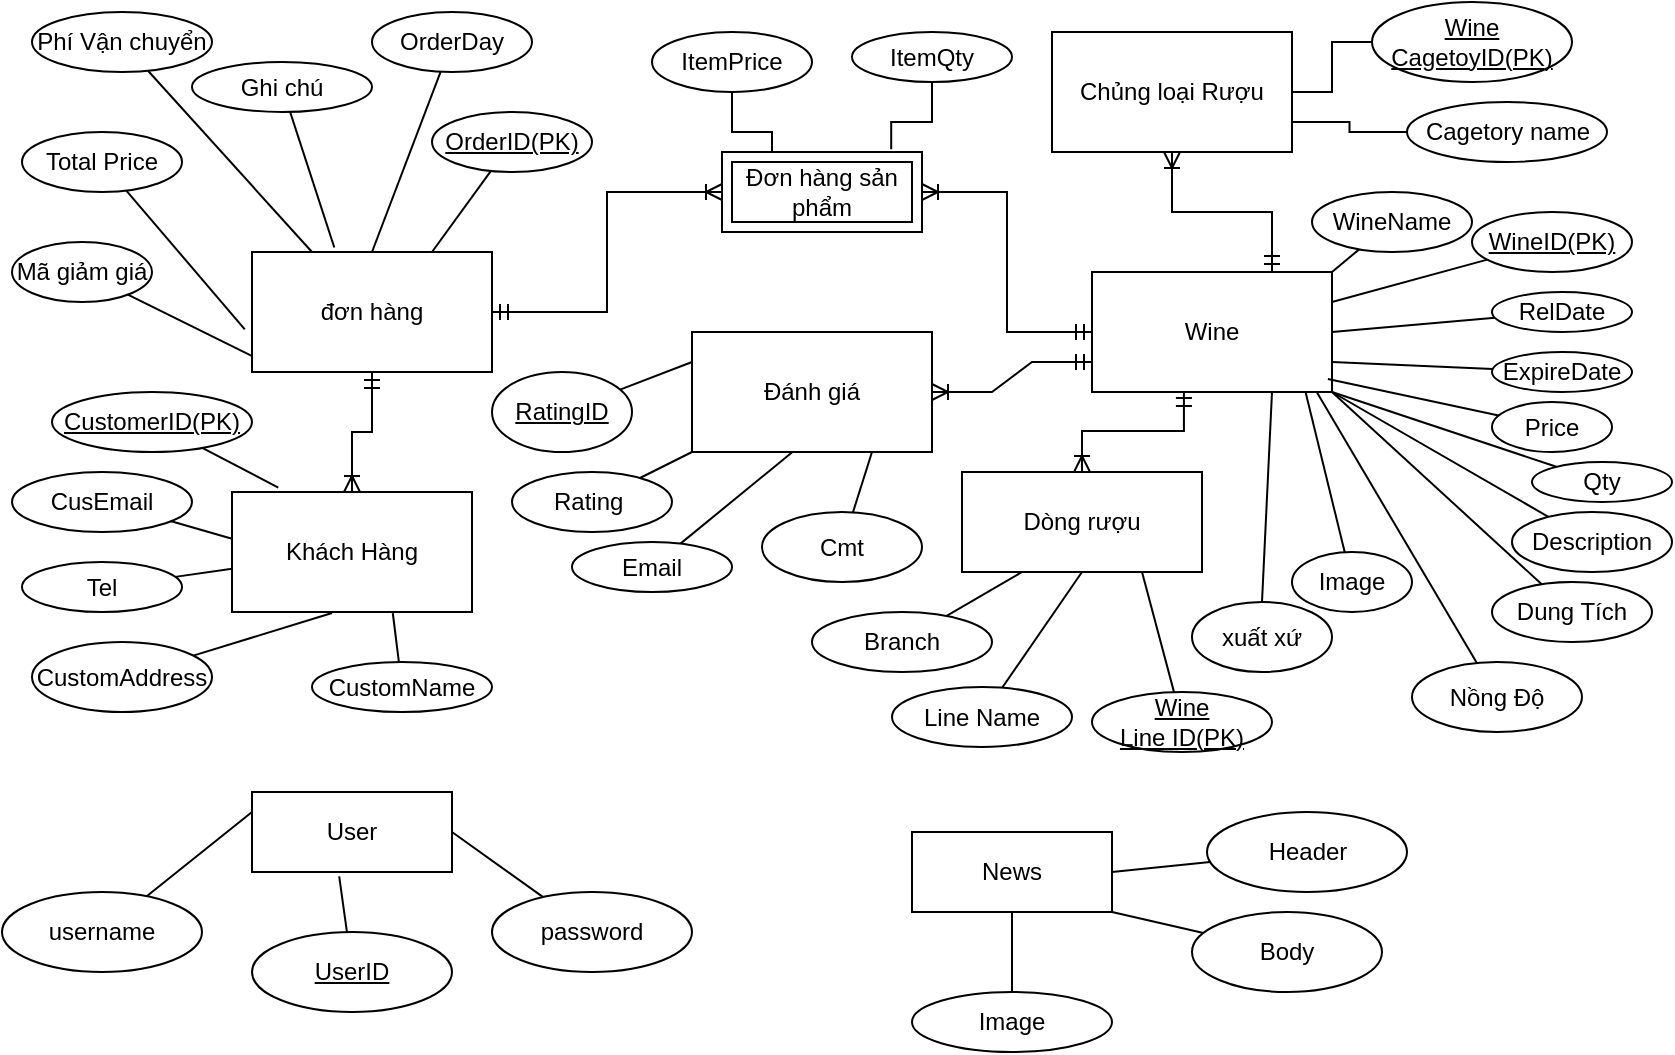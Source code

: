 <mxfile version="21.4.0" type="device">
  <diagram id="R2lEEEUBdFMjLlhIrx00" name="Page-1">
    <mxGraphModel dx="996" dy="573" grid="1" gridSize="10" guides="1" tooltips="1" connect="1" arrows="1" fold="1" page="1" pageScale="1" pageWidth="850" pageHeight="1100" math="0" shadow="0" extFonts="Permanent Marker^https://fonts.googleapis.com/css?family=Permanent+Marker">
      <root>
        <mxCell id="0" />
        <mxCell id="1" parent="0" />
        <mxCell id="dTxI5dDR73npywH-p4hO-19" value="" style="edgeStyle=elbowEdgeStyle;fontSize=12;html=1;endArrow=ERoneToMany;startArrow=ERmandOne;rounded=0;exitX=0.75;exitY=0;exitDx=0;exitDy=0;elbow=vertical;entryX=0.5;entryY=1;entryDx=0;entryDy=0;" parent="1" source="dTxI5dDR73npywH-p4hO-31" target="dTxI5dDR73npywH-p4hO-30" edge="1">
          <mxGeometry width="100" height="100" relative="1" as="geometry">
            <mxPoint x="622.426" y="171.716" as="sourcePoint" />
            <mxPoint x="750" y="110" as="targetPoint" />
          </mxGeometry>
        </mxCell>
        <mxCell id="dTxI5dDR73npywH-p4hO-20" value="" style="fontSize=12;html=1;endArrow=ERoneToMany;startArrow=ERmandOne;rounded=0;exitX=0.383;exitY=0.983;exitDx=0;exitDy=0;entryX=0.5;entryY=0;entryDx=0;entryDy=0;edgeStyle=elbowEdgeStyle;elbow=vertical;exitPerimeter=0;" parent="1" source="dTxI5dDR73npywH-p4hO-31" target="dTxI5dDR73npywH-p4hO-29" edge="1">
          <mxGeometry width="100" height="100" relative="1" as="geometry">
            <mxPoint x="622.426" y="228.284" as="sourcePoint" />
            <mxPoint x="700" y="340" as="targetPoint" />
          </mxGeometry>
        </mxCell>
        <mxCell id="dTxI5dDR73npywH-p4hO-21" value="" style="edgeStyle=elbowEdgeStyle;fontSize=12;html=1;endArrow=ERoneToMany;startArrow=ERmandOne;rounded=0;exitX=0;exitY=0.5;exitDx=0;exitDy=0;entryX=1;entryY=0.5;entryDx=0;entryDy=0;" parent="1" source="dTxI5dDR73npywH-p4hO-31" target="dTxI5dDR73npywH-p4hO-33" edge="1">
          <mxGeometry width="100" height="100" relative="1" as="geometry">
            <mxPoint x="520" y="200" as="sourcePoint" />
            <mxPoint x="420" y="190" as="targetPoint" />
          </mxGeometry>
        </mxCell>
        <mxCell id="dTxI5dDR73npywH-p4hO-22" value="" style="edgeStyle=elbowEdgeStyle;fontSize=12;html=1;endArrow=ERoneToMany;startArrow=ERmandOne;rounded=0;exitX=1;exitY=0.5;exitDx=0;exitDy=0;entryX=0;entryY=0.5;entryDx=0;entryDy=0;" parent="1" source="dTxI5dDR73npywH-p4hO-25" target="dTxI5dDR73npywH-p4hO-33" edge="1">
          <mxGeometry width="100" height="100" relative="1" as="geometry">
            <mxPoint x="260" y="160" as="sourcePoint" />
            <mxPoint x="330" y="160" as="targetPoint" />
          </mxGeometry>
        </mxCell>
        <mxCell id="dTxI5dDR73npywH-p4hO-23" value="" style="edgeStyle=orthogonalEdgeStyle;fontSize=12;html=1;endArrow=ERoneToMany;startArrow=ERmandOne;rounded=0;entryX=0.5;entryY=0;entryDx=0;entryDy=0;exitX=0.5;exitY=1;exitDx=0;exitDy=0;" parent="1" source="dTxI5dDR73npywH-p4hO-25" target="dTxI5dDR73npywH-p4hO-27" edge="1">
          <mxGeometry width="100" height="100" relative="1" as="geometry">
            <mxPoint x="200" y="200" as="sourcePoint" />
            <mxPoint x="240" y="340" as="targetPoint" />
          </mxGeometry>
        </mxCell>
        <mxCell id="dTxI5dDR73npywH-p4hO-25" value="đơn hàng" style="rounded=0;whiteSpace=wrap;html=1;" parent="1" vertex="1">
          <mxGeometry x="130" y="140" width="120" height="60" as="geometry" />
        </mxCell>
        <mxCell id="dTxI5dDR73npywH-p4hO-27" value="Khách Hàng" style="rounded=0;whiteSpace=wrap;html=1;" parent="1" vertex="1">
          <mxGeometry x="120" y="260" width="120" height="60" as="geometry" />
        </mxCell>
        <mxCell id="dTxI5dDR73npywH-p4hO-29" value="Dòng rượu" style="rounded=0;whiteSpace=wrap;html=1;" parent="1" vertex="1">
          <mxGeometry x="485" y="250" width="120" height="50" as="geometry" />
        </mxCell>
        <mxCell id="dTxI5dDR73npywH-p4hO-30" value="Chủng loại Rượu" style="rounded=0;whiteSpace=wrap;html=1;" parent="1" vertex="1">
          <mxGeometry x="530" y="30" width="120" height="60" as="geometry" />
        </mxCell>
        <mxCell id="dTxI5dDR73npywH-p4hO-31" value="Wine" style="rounded=0;whiteSpace=wrap;html=1;" parent="1" vertex="1">
          <mxGeometry x="550" y="150" width="120" height="60" as="geometry" />
        </mxCell>
        <mxCell id="dTxI5dDR73npywH-p4hO-32" value="Đánh giá" style="rounded=0;whiteSpace=wrap;html=1;" parent="1" vertex="1">
          <mxGeometry x="350" y="180" width="120" height="60" as="geometry" />
        </mxCell>
        <mxCell id="dTxI5dDR73npywH-p4hO-33" value="Đơn hàng sản phẩm" style="shape=ext;margin=3;double=1;whiteSpace=wrap;html=1;align=center;" parent="1" vertex="1">
          <mxGeometry x="365" y="90" width="100" height="40" as="geometry" />
        </mxCell>
        <mxCell id="8G3KxPDngYe6h84Ui3Jd-6" style="rounded=0;orthogonalLoop=1;jettySize=auto;html=1;entryX=1;entryY=0;entryDx=0;entryDy=0;endArrow=none;endFill=0;" parent="1" source="dTxI5dDR73npywH-p4hO-35" target="dTxI5dDR73npywH-p4hO-31" edge="1">
          <mxGeometry relative="1" as="geometry">
            <mxPoint x="610" y="280" as="targetPoint" />
          </mxGeometry>
        </mxCell>
        <mxCell id="dTxI5dDR73npywH-p4hO-35" value="WineName" style="ellipse;whiteSpace=wrap;html=1;align=center;" parent="1" vertex="1">
          <mxGeometry x="660" y="110" width="80" height="30" as="geometry" />
        </mxCell>
        <mxCell id="8G3KxPDngYe6h84Ui3Jd-5" style="rounded=0;orthogonalLoop=1;jettySize=auto;html=1;entryX=1;entryY=0.25;entryDx=0;entryDy=0;endArrow=none;endFill=0;" parent="1" source="dTxI5dDR73npywH-p4hO-38" target="dTxI5dDR73npywH-p4hO-31" edge="1">
          <mxGeometry relative="1" as="geometry" />
        </mxCell>
        <mxCell id="dTxI5dDR73npywH-p4hO-38" value="WineID(PK)" style="ellipse;whiteSpace=wrap;html=1;align=center;fontStyle=4;" parent="1" vertex="1">
          <mxGeometry x="740" y="120" width="80" height="30" as="geometry" />
        </mxCell>
        <mxCell id="8G3KxPDngYe6h84Ui3Jd-7" style="rounded=0;orthogonalLoop=1;jettySize=auto;html=1;entryX=1;entryY=0.5;entryDx=0;entryDy=0;endArrow=none;endFill=0;" parent="1" source="VobUMtlbzpRoxm0NPVZj-1" target="dTxI5dDR73npywH-p4hO-31" edge="1">
          <mxGeometry relative="1" as="geometry" />
        </mxCell>
        <mxCell id="VobUMtlbzpRoxm0NPVZj-1" value="RelDate" style="ellipse;whiteSpace=wrap;html=1;align=center;" parent="1" vertex="1">
          <mxGeometry x="750" y="160" width="70" height="20" as="geometry" />
        </mxCell>
        <mxCell id="8G3KxPDngYe6h84Ui3Jd-8" style="rounded=0;orthogonalLoop=1;jettySize=auto;html=1;entryX=1;entryY=0.75;entryDx=0;entryDy=0;endArrow=none;endFill=0;" parent="1" source="VobUMtlbzpRoxm0NPVZj-2" target="dTxI5dDR73npywH-p4hO-31" edge="1">
          <mxGeometry relative="1" as="geometry" />
        </mxCell>
        <mxCell id="VobUMtlbzpRoxm0NPVZj-2" value="ExpireDate" style="ellipse;whiteSpace=wrap;html=1;align=center;" parent="1" vertex="1">
          <mxGeometry x="750" y="190" width="70" height="20" as="geometry" />
        </mxCell>
        <mxCell id="8G3KxPDngYe6h84Ui3Jd-9" style="rounded=0;orthogonalLoop=1;jettySize=auto;html=1;entryX=0.983;entryY=0.891;entryDx=0;entryDy=0;entryPerimeter=0;endArrow=none;endFill=0;" parent="1" source="VobUMtlbzpRoxm0NPVZj-3" target="dTxI5dDR73npywH-p4hO-31" edge="1">
          <mxGeometry relative="1" as="geometry">
            <mxPoint x="610" y="300" as="targetPoint" />
          </mxGeometry>
        </mxCell>
        <mxCell id="VobUMtlbzpRoxm0NPVZj-3" value="Price" style="ellipse;whiteSpace=wrap;html=1;align=center;" parent="1" vertex="1">
          <mxGeometry x="750" y="215" width="60" height="25" as="geometry" />
        </mxCell>
        <mxCell id="8G3KxPDngYe6h84Ui3Jd-10" style="rounded=0;orthogonalLoop=1;jettySize=auto;html=1;entryX=1;entryY=1;entryDx=0;entryDy=0;endArrow=none;endFill=0;" parent="1" source="VobUMtlbzpRoxm0NPVZj-4" target="dTxI5dDR73npywH-p4hO-31" edge="1">
          <mxGeometry relative="1" as="geometry">
            <mxPoint x="610" y="310" as="targetPoint" />
          </mxGeometry>
        </mxCell>
        <mxCell id="VobUMtlbzpRoxm0NPVZj-4" value="Qty" style="ellipse;whiteSpace=wrap;html=1;align=center;" parent="1" vertex="1">
          <mxGeometry x="770" y="245" width="70" height="20" as="geometry" />
        </mxCell>
        <mxCell id="8G3KxPDngYe6h84Ui3Jd-26" style="edgeStyle=orthogonalEdgeStyle;rounded=0;orthogonalLoop=1;jettySize=auto;html=1;entryX=0.846;entryY=-0.033;entryDx=0;entryDy=0;entryPerimeter=0;endArrow=none;endFill=0;" parent="1" source="VobUMtlbzpRoxm0NPVZj-5" target="dTxI5dDR73npywH-p4hO-33" edge="1">
          <mxGeometry relative="1" as="geometry" />
        </mxCell>
        <mxCell id="VobUMtlbzpRoxm0NPVZj-5" value="ItemQty" style="ellipse;whiteSpace=wrap;html=1;align=center;" parent="1" vertex="1">
          <mxGeometry x="430" y="30" width="80" height="25" as="geometry" />
        </mxCell>
        <mxCell id="8G3KxPDngYe6h84Ui3Jd-16" style="rounded=0;orthogonalLoop=1;jettySize=auto;html=1;entryX=0.25;entryY=1;entryDx=0;entryDy=0;endArrow=none;endFill=0;" parent="1" source="VobUMtlbzpRoxm0NPVZj-6" target="dTxI5dDR73npywH-p4hO-29" edge="1">
          <mxGeometry relative="1" as="geometry" />
        </mxCell>
        <mxCell id="VobUMtlbzpRoxm0NPVZj-6" value="Branch" style="ellipse;whiteSpace=wrap;html=1;align=center;" parent="1" vertex="1">
          <mxGeometry x="410" y="320" width="90" height="30" as="geometry" />
        </mxCell>
        <mxCell id="8G3KxPDngYe6h84Ui3Jd-25" style="edgeStyle=orthogonalEdgeStyle;rounded=0;orthogonalLoop=1;jettySize=auto;html=1;entryX=0.25;entryY=0;entryDx=0;entryDy=0;endArrow=none;endFill=0;" parent="1" source="VobUMtlbzpRoxm0NPVZj-7" target="dTxI5dDR73npywH-p4hO-33" edge="1">
          <mxGeometry relative="1" as="geometry" />
        </mxCell>
        <mxCell id="VobUMtlbzpRoxm0NPVZj-7" value="ItemPrice" style="ellipse;whiteSpace=wrap;html=1;align=center;" parent="1" vertex="1">
          <mxGeometry x="330" y="30" width="80" height="30" as="geometry" />
        </mxCell>
        <mxCell id="8G3KxPDngYe6h84Ui3Jd-11" style="rounded=0;orthogonalLoop=1;jettySize=auto;html=1;entryX=1;entryY=1;entryDx=0;entryDy=0;endArrow=none;endFill=0;" parent="1" source="VobUMtlbzpRoxm0NPVZj-8" target="dTxI5dDR73npywH-p4hO-31" edge="1">
          <mxGeometry relative="1" as="geometry">
            <mxPoint x="610" y="320" as="targetPoint" />
          </mxGeometry>
        </mxCell>
        <mxCell id="VobUMtlbzpRoxm0NPVZj-8" value="Description" style="ellipse;whiteSpace=wrap;html=1;align=center;" parent="1" vertex="1">
          <mxGeometry x="760" y="270" width="80" height="30" as="geometry" />
        </mxCell>
        <mxCell id="8G3KxPDngYe6h84Ui3Jd-20" style="rounded=0;orthogonalLoop=1;jettySize=auto;html=1;entryX=0.417;entryY=1.009;entryDx=0;entryDy=0;entryPerimeter=0;endArrow=none;endFill=0;" parent="1" source="VobUMtlbzpRoxm0NPVZj-9" target="dTxI5dDR73npywH-p4hO-27" edge="1">
          <mxGeometry relative="1" as="geometry" />
        </mxCell>
        <mxCell id="VobUMtlbzpRoxm0NPVZj-9" value="CustomAddress" style="ellipse;whiteSpace=wrap;html=1;align=center;" parent="1" vertex="1">
          <mxGeometry x="20" y="335" width="90" height="35" as="geometry" />
        </mxCell>
        <mxCell id="8G3KxPDngYe6h84Ui3Jd-15" style="rounded=0;orthogonalLoop=1;jettySize=auto;html=1;entryX=0.5;entryY=1;entryDx=0;entryDy=0;endArrow=none;endFill=0;" parent="1" source="VobUMtlbzpRoxm0NPVZj-11" target="dTxI5dDR73npywH-p4hO-29" edge="1">
          <mxGeometry relative="1" as="geometry" />
        </mxCell>
        <mxCell id="VobUMtlbzpRoxm0NPVZj-11" value="Line Name" style="ellipse;whiteSpace=wrap;html=1;align=center;" parent="1" vertex="1">
          <mxGeometry x="450" y="357.5" width="90" height="30" as="geometry" />
        </mxCell>
        <mxCell id="8G3KxPDngYe6h84Ui3Jd-22" style="rounded=0;orthogonalLoop=1;jettySize=auto;html=1;entryX=-0.03;entryY=0.645;entryDx=0;entryDy=0;entryPerimeter=0;endArrow=none;endFill=0;" parent="1" source="VobUMtlbzpRoxm0NPVZj-12" target="dTxI5dDR73npywH-p4hO-25" edge="1">
          <mxGeometry relative="1" as="geometry" />
        </mxCell>
        <mxCell id="VobUMtlbzpRoxm0NPVZj-12" value="Total Price" style="ellipse;whiteSpace=wrap;html=1;align=center;" parent="1" vertex="1">
          <mxGeometry x="15" y="80" width="80" height="30" as="geometry" />
        </mxCell>
        <mxCell id="8G3KxPDngYe6h84Ui3Jd-23" style="rounded=0;orthogonalLoop=1;jettySize=auto;html=1;entryX=0.5;entryY=0;entryDx=0;entryDy=0;endArrow=none;endFill=0;" parent="1" source="VobUMtlbzpRoxm0NPVZj-13" target="dTxI5dDR73npywH-p4hO-25" edge="1">
          <mxGeometry relative="1" as="geometry" />
        </mxCell>
        <mxCell id="VobUMtlbzpRoxm0NPVZj-13" value="OrderDay" style="ellipse;whiteSpace=wrap;html=1;align=center;" parent="1" vertex="1">
          <mxGeometry x="190" y="20" width="80" height="30" as="geometry" />
        </mxCell>
        <mxCell id="8G3KxPDngYe6h84Ui3Jd-14" style="rounded=0;orthogonalLoop=1;jettySize=auto;html=1;entryX=0.75;entryY=1;entryDx=0;entryDy=0;endArrow=none;endFill=0;" parent="1" source="VobUMtlbzpRoxm0NPVZj-14" target="dTxI5dDR73npywH-p4hO-29" edge="1">
          <mxGeometry relative="1" as="geometry" />
        </mxCell>
        <mxCell id="VobUMtlbzpRoxm0NPVZj-14" value="Wine&lt;br style=&quot;border-color: var(--border-color);&quot;&gt;Line ID(PK)" style="ellipse;whiteSpace=wrap;html=1;align=center;fontStyle=4;" parent="1" vertex="1">
          <mxGeometry x="550" y="360" width="90" height="30" as="geometry" />
        </mxCell>
        <mxCell id="8G3KxPDngYe6h84Ui3Jd-24" style="rounded=0;orthogonalLoop=1;jettySize=auto;html=1;entryX=0.75;entryY=0;entryDx=0;entryDy=0;endArrow=none;endFill=0;" parent="1" source="VobUMtlbzpRoxm0NPVZj-15" target="dTxI5dDR73npywH-p4hO-25" edge="1">
          <mxGeometry relative="1" as="geometry" />
        </mxCell>
        <mxCell id="VobUMtlbzpRoxm0NPVZj-15" value="OrderID(PK)" style="ellipse;whiteSpace=wrap;html=1;align=center;fontStyle=4;" parent="1" vertex="1">
          <mxGeometry x="220" y="70" width="80" height="30" as="geometry" />
        </mxCell>
        <mxCell id="8G3KxPDngYe6h84Ui3Jd-17" style="rounded=0;orthogonalLoop=1;jettySize=auto;html=1;entryX=0.67;entryY=1.009;entryDx=0;entryDy=0;entryPerimeter=0;endArrow=none;endFill=0;" parent="1" source="VobUMtlbzpRoxm0NPVZj-16" target="dTxI5dDR73npywH-p4hO-27" edge="1">
          <mxGeometry relative="1" as="geometry">
            <mxPoint x="200" y="460" as="targetPoint" />
          </mxGeometry>
        </mxCell>
        <mxCell id="VobUMtlbzpRoxm0NPVZj-16" value="CustomName" style="ellipse;whiteSpace=wrap;html=1;align=center;" parent="1" vertex="1">
          <mxGeometry x="160" y="345" width="90" height="25" as="geometry" />
        </mxCell>
        <mxCell id="8G3KxPDngYe6h84Ui3Jd-18" style="rounded=0;orthogonalLoop=1;jettySize=auto;html=1;endArrow=none;endFill=0;" parent="1" source="VobUMtlbzpRoxm0NPVZj-17" target="dTxI5dDR73npywH-p4hO-27" edge="1">
          <mxGeometry relative="1" as="geometry">
            <mxPoint x="200" y="330" as="targetPoint" />
          </mxGeometry>
        </mxCell>
        <mxCell id="VobUMtlbzpRoxm0NPVZj-17" value="Tel" style="ellipse;whiteSpace=wrap;html=1;align=center;" parent="1" vertex="1">
          <mxGeometry x="15" y="295" width="80" height="25" as="geometry" />
        </mxCell>
        <mxCell id="8G3KxPDngYe6h84Ui3Jd-19" style="rounded=0;orthogonalLoop=1;jettySize=auto;html=1;entryX=0.193;entryY=-0.037;entryDx=0;entryDy=0;entryPerimeter=0;elbow=vertical;endArrow=none;endFill=0;" parent="1" source="VobUMtlbzpRoxm0NPVZj-18" target="dTxI5dDR73npywH-p4hO-27" edge="1">
          <mxGeometry relative="1" as="geometry" />
        </mxCell>
        <mxCell id="VobUMtlbzpRoxm0NPVZj-18" value="CustomerID(PK)" style="ellipse;whiteSpace=wrap;html=1;align=center;fontStyle=4;" parent="1" vertex="1">
          <mxGeometry x="30" y="210" width="100" height="30" as="geometry" />
        </mxCell>
        <mxCell id="8G3KxPDngYe6h84Ui3Jd-21" style="rounded=0;orthogonalLoop=1;jettySize=auto;html=1;entryX=0;entryY=0.39;entryDx=0;entryDy=0;entryPerimeter=0;endArrow=none;endFill=0;" parent="1" source="VobUMtlbzpRoxm0NPVZj-19" target="dTxI5dDR73npywH-p4hO-27" edge="1">
          <mxGeometry relative="1" as="geometry" />
        </mxCell>
        <mxCell id="VobUMtlbzpRoxm0NPVZj-19" value="CusEmail" style="ellipse;whiteSpace=wrap;html=1;align=center;" parent="1" vertex="1">
          <mxGeometry x="10" y="250" width="90" height="30" as="geometry" />
        </mxCell>
        <mxCell id="8G3KxPDngYe6h84Ui3Jd-13" style="edgeStyle=orthogonalEdgeStyle;rounded=0;orthogonalLoop=1;jettySize=auto;html=1;entryX=1;entryY=0.75;entryDx=0;entryDy=0;endArrow=none;endFill=0;" parent="1" source="8G3KxPDngYe6h84Ui3Jd-1" target="dTxI5dDR73npywH-p4hO-30" edge="1">
          <mxGeometry relative="1" as="geometry" />
        </mxCell>
        <mxCell id="8G3KxPDngYe6h84Ui3Jd-1" value="Cagetory name" style="ellipse;whiteSpace=wrap;html=1;align=center;" parent="1" vertex="1">
          <mxGeometry x="707.5" y="65" width="100" height="30" as="geometry" />
        </mxCell>
        <mxCell id="8G3KxPDngYe6h84Ui3Jd-12" style="edgeStyle=orthogonalEdgeStyle;rounded=0;orthogonalLoop=1;jettySize=auto;html=1;entryX=1;entryY=0.5;entryDx=0;entryDy=0;endArrow=none;endFill=0;" parent="1" source="8G3KxPDngYe6h84Ui3Jd-4" target="dTxI5dDR73npywH-p4hO-30" edge="1">
          <mxGeometry relative="1" as="geometry">
            <Array as="points">
              <mxPoint x="670" y="35" />
              <mxPoint x="670" y="60" />
            </Array>
          </mxGeometry>
        </mxCell>
        <mxCell id="8G3KxPDngYe6h84Ui3Jd-4" value="Wine&lt;br style=&quot;border-color: var(--border-color);&quot;&gt;CagetoyID(PK)" style="ellipse;whiteSpace=wrap;html=1;align=center;fontStyle=4;" parent="1" vertex="1">
          <mxGeometry x="690" y="15" width="100" height="40" as="geometry" />
        </mxCell>
        <mxCell id="rmuJf8ZQ7ZaGDNXfYBwP-2" style="rounded=0;orthogonalLoop=1;jettySize=auto;html=1;entryX=1;entryY=1;entryDx=0;entryDy=0;endArrow=none;endFill=0;" parent="1" source="rmuJf8ZQ7ZaGDNXfYBwP-1" target="dTxI5dDR73npywH-p4hO-31" edge="1">
          <mxGeometry relative="1" as="geometry">
            <mxPoint x="610" y="330" as="targetPoint" />
          </mxGeometry>
        </mxCell>
        <mxCell id="rmuJf8ZQ7ZaGDNXfYBwP-1" value="Dung Tích" style="ellipse;whiteSpace=wrap;html=1;align=center;" parent="1" vertex="1">
          <mxGeometry x="750" y="305" width="80" height="30" as="geometry" />
        </mxCell>
        <mxCell id="rmuJf8ZQ7ZaGDNXfYBwP-5" style="edgeStyle=orthogonalEdgeStyle;rounded=0;orthogonalLoop=1;jettySize=auto;html=1;exitX=0.5;exitY=1;exitDx=0;exitDy=0;" parent="1" source="dTxI5dDR73npywH-p4hO-29" target="dTxI5dDR73npywH-p4hO-29" edge="1">
          <mxGeometry relative="1" as="geometry" />
        </mxCell>
        <mxCell id="Azhsq3GnwWCv2wDgY1An-1" style="edgeStyle=orthogonalEdgeStyle;rounded=0;orthogonalLoop=1;jettySize=auto;html=1;exitX=0.5;exitY=1;exitDx=0;exitDy=0;" edge="1" parent="1" source="VobUMtlbzpRoxm0NPVZj-6" target="VobUMtlbzpRoxm0NPVZj-6">
          <mxGeometry relative="1" as="geometry" />
        </mxCell>
        <mxCell id="Azhsq3GnwWCv2wDgY1An-3" style="rounded=0;orthogonalLoop=1;jettySize=auto;html=1;entryX=0.937;entryY=1.003;entryDx=0;entryDy=0;entryPerimeter=0;endArrow=none;endFill=0;" edge="1" parent="1" source="Azhsq3GnwWCv2wDgY1An-2" target="dTxI5dDR73npywH-p4hO-31">
          <mxGeometry relative="1" as="geometry" />
        </mxCell>
        <mxCell id="Azhsq3GnwWCv2wDgY1An-2" value="Nồng Độ" style="ellipse;whiteSpace=wrap;html=1;align=center;" vertex="1" parent="1">
          <mxGeometry x="710" y="345" width="85" height="35" as="geometry" />
        </mxCell>
        <mxCell id="Azhsq3GnwWCv2wDgY1An-5" style="rounded=0;orthogonalLoop=1;jettySize=auto;html=1;entryX=0;entryY=1;entryDx=0;entryDy=0;endArrow=none;endFill=0;" edge="1" parent="1" source="Azhsq3GnwWCv2wDgY1An-4" target="dTxI5dDR73npywH-p4hO-32">
          <mxGeometry relative="1" as="geometry" />
        </mxCell>
        <mxCell id="Azhsq3GnwWCv2wDgY1An-4" value="Rating&amp;nbsp;" style="ellipse;whiteSpace=wrap;html=1;align=center;" vertex="1" parent="1">
          <mxGeometry x="260" y="250" width="80" height="30" as="geometry" />
        </mxCell>
        <mxCell id="Azhsq3GnwWCv2wDgY1An-12" style="rounded=0;orthogonalLoop=1;jettySize=auto;html=1;entryX=0.42;entryY=0.998;entryDx=0;entryDy=0;entryPerimeter=0;endArrow=none;endFill=0;" edge="1" parent="1" source="Azhsq3GnwWCv2wDgY1An-6" target="dTxI5dDR73npywH-p4hO-32">
          <mxGeometry relative="1" as="geometry" />
        </mxCell>
        <mxCell id="Azhsq3GnwWCv2wDgY1An-6" value="Email" style="ellipse;whiteSpace=wrap;html=1;align=center;" vertex="1" parent="1">
          <mxGeometry x="290" y="285" width="80" height="25" as="geometry" />
        </mxCell>
        <mxCell id="Azhsq3GnwWCv2wDgY1An-9" style="rounded=0;orthogonalLoop=1;jettySize=auto;html=1;entryX=0.75;entryY=1;entryDx=0;entryDy=0;endArrow=none;endFill=0;" edge="1" parent="1" source="Azhsq3GnwWCv2wDgY1An-8" target="dTxI5dDR73npywH-p4hO-32">
          <mxGeometry relative="1" as="geometry" />
        </mxCell>
        <mxCell id="Azhsq3GnwWCv2wDgY1An-8" value="Cmt" style="ellipse;whiteSpace=wrap;html=1;align=center;" vertex="1" parent="1">
          <mxGeometry x="385" y="270" width="80" height="35" as="geometry" />
        </mxCell>
        <mxCell id="Azhsq3GnwWCv2wDgY1An-11" style="rounded=0;orthogonalLoop=1;jettySize=auto;html=1;entryX=0;entryY=0.25;entryDx=0;entryDy=0;endArrow=none;endFill=0;" edge="1" parent="1" source="Azhsq3GnwWCv2wDgY1An-10" target="dTxI5dDR73npywH-p4hO-32">
          <mxGeometry relative="1" as="geometry" />
        </mxCell>
        <mxCell id="Azhsq3GnwWCv2wDgY1An-10" value="RatingID" style="ellipse;whiteSpace=wrap;html=1;align=center;fontStyle=4;" vertex="1" parent="1">
          <mxGeometry x="250" y="200" width="70" height="40" as="geometry" />
        </mxCell>
        <mxCell id="Azhsq3GnwWCv2wDgY1An-13" value="" style="edgeStyle=entityRelationEdgeStyle;fontSize=12;html=1;endArrow=ERoneToMany;startArrow=ERmandOne;rounded=0;exitX=0;exitY=0.75;exitDx=0;exitDy=0;" edge="1" parent="1" source="dTxI5dDR73npywH-p4hO-31" target="dTxI5dDR73npywH-p4hO-32">
          <mxGeometry width="100" height="100" relative="1" as="geometry">
            <mxPoint x="440" y="330" as="sourcePoint" />
            <mxPoint x="540" y="230" as="targetPoint" />
          </mxGeometry>
        </mxCell>
        <mxCell id="Azhsq3GnwWCv2wDgY1An-16" style="rounded=0;orthogonalLoop=1;jettySize=auto;html=1;exitX=0.5;exitY=0;exitDx=0;exitDy=0;entryX=0.75;entryY=1;entryDx=0;entryDy=0;endArrow=none;endFill=0;" edge="1" parent="1" source="Azhsq3GnwWCv2wDgY1An-15" target="dTxI5dDR73npywH-p4hO-31">
          <mxGeometry relative="1" as="geometry">
            <mxPoint x="650" y="340" as="sourcePoint" />
            <mxPoint x="650" y="220" as="targetPoint" />
          </mxGeometry>
        </mxCell>
        <mxCell id="Azhsq3GnwWCv2wDgY1An-15" value="xuất xứ" style="ellipse;whiteSpace=wrap;html=1;align=center;" vertex="1" parent="1">
          <mxGeometry x="600" y="315" width="70" height="35" as="geometry" />
        </mxCell>
        <mxCell id="Azhsq3GnwWCv2wDgY1An-20" style="rounded=0;orthogonalLoop=1;jettySize=auto;html=1;entryX=0.003;entryY=0.87;entryDx=0;entryDy=0;entryPerimeter=0;endArrow=none;endFill=0;" edge="1" parent="1" source="Azhsq3GnwWCv2wDgY1An-19" target="dTxI5dDR73npywH-p4hO-25">
          <mxGeometry relative="1" as="geometry" />
        </mxCell>
        <mxCell id="Azhsq3GnwWCv2wDgY1An-19" value="Mã giảm giá" style="ellipse;whiteSpace=wrap;html=1;align=center;" vertex="1" parent="1">
          <mxGeometry x="10" y="135" width="70" height="30" as="geometry" />
        </mxCell>
        <mxCell id="Azhsq3GnwWCv2wDgY1An-22" style="rounded=0;orthogonalLoop=1;jettySize=auto;html=1;entryX=0.25;entryY=0;entryDx=0;entryDy=0;endArrow=none;endFill=0;" edge="1" parent="1" source="Azhsq3GnwWCv2wDgY1An-21" target="dTxI5dDR73npywH-p4hO-25">
          <mxGeometry relative="1" as="geometry" />
        </mxCell>
        <mxCell id="Azhsq3GnwWCv2wDgY1An-21" value="Phí Vận chuyển" style="ellipse;whiteSpace=wrap;html=1;align=center;" vertex="1" parent="1">
          <mxGeometry x="20" y="20" width="90" height="30" as="geometry" />
        </mxCell>
        <mxCell id="Azhsq3GnwWCv2wDgY1An-24" style="rounded=0;orthogonalLoop=1;jettySize=auto;html=1;entryX=0.343;entryY=-0.037;entryDx=0;entryDy=0;entryPerimeter=0;endArrow=none;endFill=0;" edge="1" parent="1" source="Azhsq3GnwWCv2wDgY1An-23" target="dTxI5dDR73npywH-p4hO-25">
          <mxGeometry relative="1" as="geometry" />
        </mxCell>
        <mxCell id="Azhsq3GnwWCv2wDgY1An-23" value="Ghi chú" style="ellipse;whiteSpace=wrap;html=1;align=center;" vertex="1" parent="1">
          <mxGeometry x="100" y="45" width="90" height="25" as="geometry" />
        </mxCell>
        <mxCell id="Azhsq3GnwWCv2wDgY1An-25" style="edgeStyle=orthogonalEdgeStyle;rounded=0;orthogonalLoop=1;jettySize=auto;html=1;exitX=0.5;exitY=1;exitDx=0;exitDy=0;" edge="1" parent="1" source="VobUMtlbzpRoxm0NPVZj-3" target="VobUMtlbzpRoxm0NPVZj-3">
          <mxGeometry relative="1" as="geometry" />
        </mxCell>
        <mxCell id="Azhsq3GnwWCv2wDgY1An-27" style="rounded=0;orthogonalLoop=1;jettySize=auto;html=1;entryX=0.89;entryY=1.003;entryDx=0;entryDy=0;entryPerimeter=0;endArrow=none;endFill=0;" edge="1" parent="1" source="Azhsq3GnwWCv2wDgY1An-26" target="dTxI5dDR73npywH-p4hO-31">
          <mxGeometry relative="1" as="geometry" />
        </mxCell>
        <mxCell id="Azhsq3GnwWCv2wDgY1An-26" value="Image" style="ellipse;whiteSpace=wrap;html=1;align=center;" vertex="1" parent="1">
          <mxGeometry x="650" y="290" width="60" height="30" as="geometry" />
        </mxCell>
        <mxCell id="Azhsq3GnwWCv2wDgY1An-30" style="edgeStyle=orthogonalEdgeStyle;rounded=0;orthogonalLoop=1;jettySize=auto;html=1;exitX=0.5;exitY=1;exitDx=0;exitDy=0;" edge="1" parent="1" source="Azhsq3GnwWCv2wDgY1An-26" target="Azhsq3GnwWCv2wDgY1An-26">
          <mxGeometry relative="1" as="geometry" />
        </mxCell>
        <mxCell id="Azhsq3GnwWCv2wDgY1An-37" value="User" style="whiteSpace=wrap;html=1;align=center;" vertex="1" parent="1">
          <mxGeometry x="130" y="410" width="100" height="40" as="geometry" />
        </mxCell>
        <mxCell id="Azhsq3GnwWCv2wDgY1An-38" value="News" style="whiteSpace=wrap;html=1;align=center;" vertex="1" parent="1">
          <mxGeometry x="460" y="430" width="100" height="40" as="geometry" />
        </mxCell>
        <mxCell id="Azhsq3GnwWCv2wDgY1An-42" style="rounded=0;orthogonalLoop=1;jettySize=auto;html=1;entryX=0;entryY=0.25;entryDx=0;entryDy=0;endArrow=none;endFill=0;" edge="1" parent="1" source="Azhsq3GnwWCv2wDgY1An-39" target="Azhsq3GnwWCv2wDgY1An-37">
          <mxGeometry relative="1" as="geometry" />
        </mxCell>
        <mxCell id="Azhsq3GnwWCv2wDgY1An-39" value="username" style="ellipse;whiteSpace=wrap;html=1;align=center;" vertex="1" parent="1">
          <mxGeometry x="5" y="460" width="100" height="40" as="geometry" />
        </mxCell>
        <mxCell id="Azhsq3GnwWCv2wDgY1An-43" style="rounded=0;orthogonalLoop=1;jettySize=auto;html=1;entryX=0.436;entryY=1.055;entryDx=0;entryDy=0;entryPerimeter=0;endArrow=none;endFill=0;" edge="1" parent="1" source="Azhsq3GnwWCv2wDgY1An-40" target="Azhsq3GnwWCv2wDgY1An-37">
          <mxGeometry relative="1" as="geometry" />
        </mxCell>
        <mxCell id="Azhsq3GnwWCv2wDgY1An-40" value="UserID" style="ellipse;whiteSpace=wrap;html=1;align=center;fontStyle=4;" vertex="1" parent="1">
          <mxGeometry x="130" y="480" width="100" height="40" as="geometry" />
        </mxCell>
        <mxCell id="Azhsq3GnwWCv2wDgY1An-44" style="rounded=0;orthogonalLoop=1;jettySize=auto;html=1;entryX=1;entryY=0.5;entryDx=0;entryDy=0;endArrow=none;endFill=0;" edge="1" parent="1" source="Azhsq3GnwWCv2wDgY1An-41" target="Azhsq3GnwWCv2wDgY1An-37">
          <mxGeometry relative="1" as="geometry" />
        </mxCell>
        <mxCell id="Azhsq3GnwWCv2wDgY1An-41" value="password" style="ellipse;whiteSpace=wrap;html=1;align=center;" vertex="1" parent="1">
          <mxGeometry x="250" y="460" width="100" height="40" as="geometry" />
        </mxCell>
        <mxCell id="Azhsq3GnwWCv2wDgY1An-47" style="rounded=0;orthogonalLoop=1;jettySize=auto;html=1;entryX=1;entryY=0.5;entryDx=0;entryDy=0;endArrow=none;endFill=0;" edge="1" parent="1" source="Azhsq3GnwWCv2wDgY1An-45" target="Azhsq3GnwWCv2wDgY1An-38">
          <mxGeometry relative="1" as="geometry" />
        </mxCell>
        <mxCell id="Azhsq3GnwWCv2wDgY1An-45" value="Header" style="ellipse;whiteSpace=wrap;html=1;align=center;" vertex="1" parent="1">
          <mxGeometry x="607.5" y="420" width="100" height="40" as="geometry" />
        </mxCell>
        <mxCell id="Azhsq3GnwWCv2wDgY1An-49" style="rounded=0;orthogonalLoop=1;jettySize=auto;html=1;entryX=1;entryY=1;entryDx=0;entryDy=0;endArrow=none;endFill=0;" edge="1" parent="1" source="Azhsq3GnwWCv2wDgY1An-46" target="Azhsq3GnwWCv2wDgY1An-38">
          <mxGeometry relative="1" as="geometry" />
        </mxCell>
        <mxCell id="Azhsq3GnwWCv2wDgY1An-46" value="Body" style="ellipse;whiteSpace=wrap;html=1;align=center;" vertex="1" parent="1">
          <mxGeometry x="600" y="470" width="95" height="40" as="geometry" />
        </mxCell>
        <mxCell id="Azhsq3GnwWCv2wDgY1An-50" style="rounded=0;orthogonalLoop=1;jettySize=auto;html=1;entryX=0.5;entryY=1;entryDx=0;entryDy=0;endArrow=none;endFill=0;" edge="1" parent="1" source="Azhsq3GnwWCv2wDgY1An-48" target="Azhsq3GnwWCv2wDgY1An-38">
          <mxGeometry relative="1" as="geometry" />
        </mxCell>
        <mxCell id="Azhsq3GnwWCv2wDgY1An-48" value="Image" style="ellipse;whiteSpace=wrap;html=1;align=center;" vertex="1" parent="1">
          <mxGeometry x="460" y="510" width="100" height="30" as="geometry" />
        </mxCell>
      </root>
    </mxGraphModel>
  </diagram>
</mxfile>
